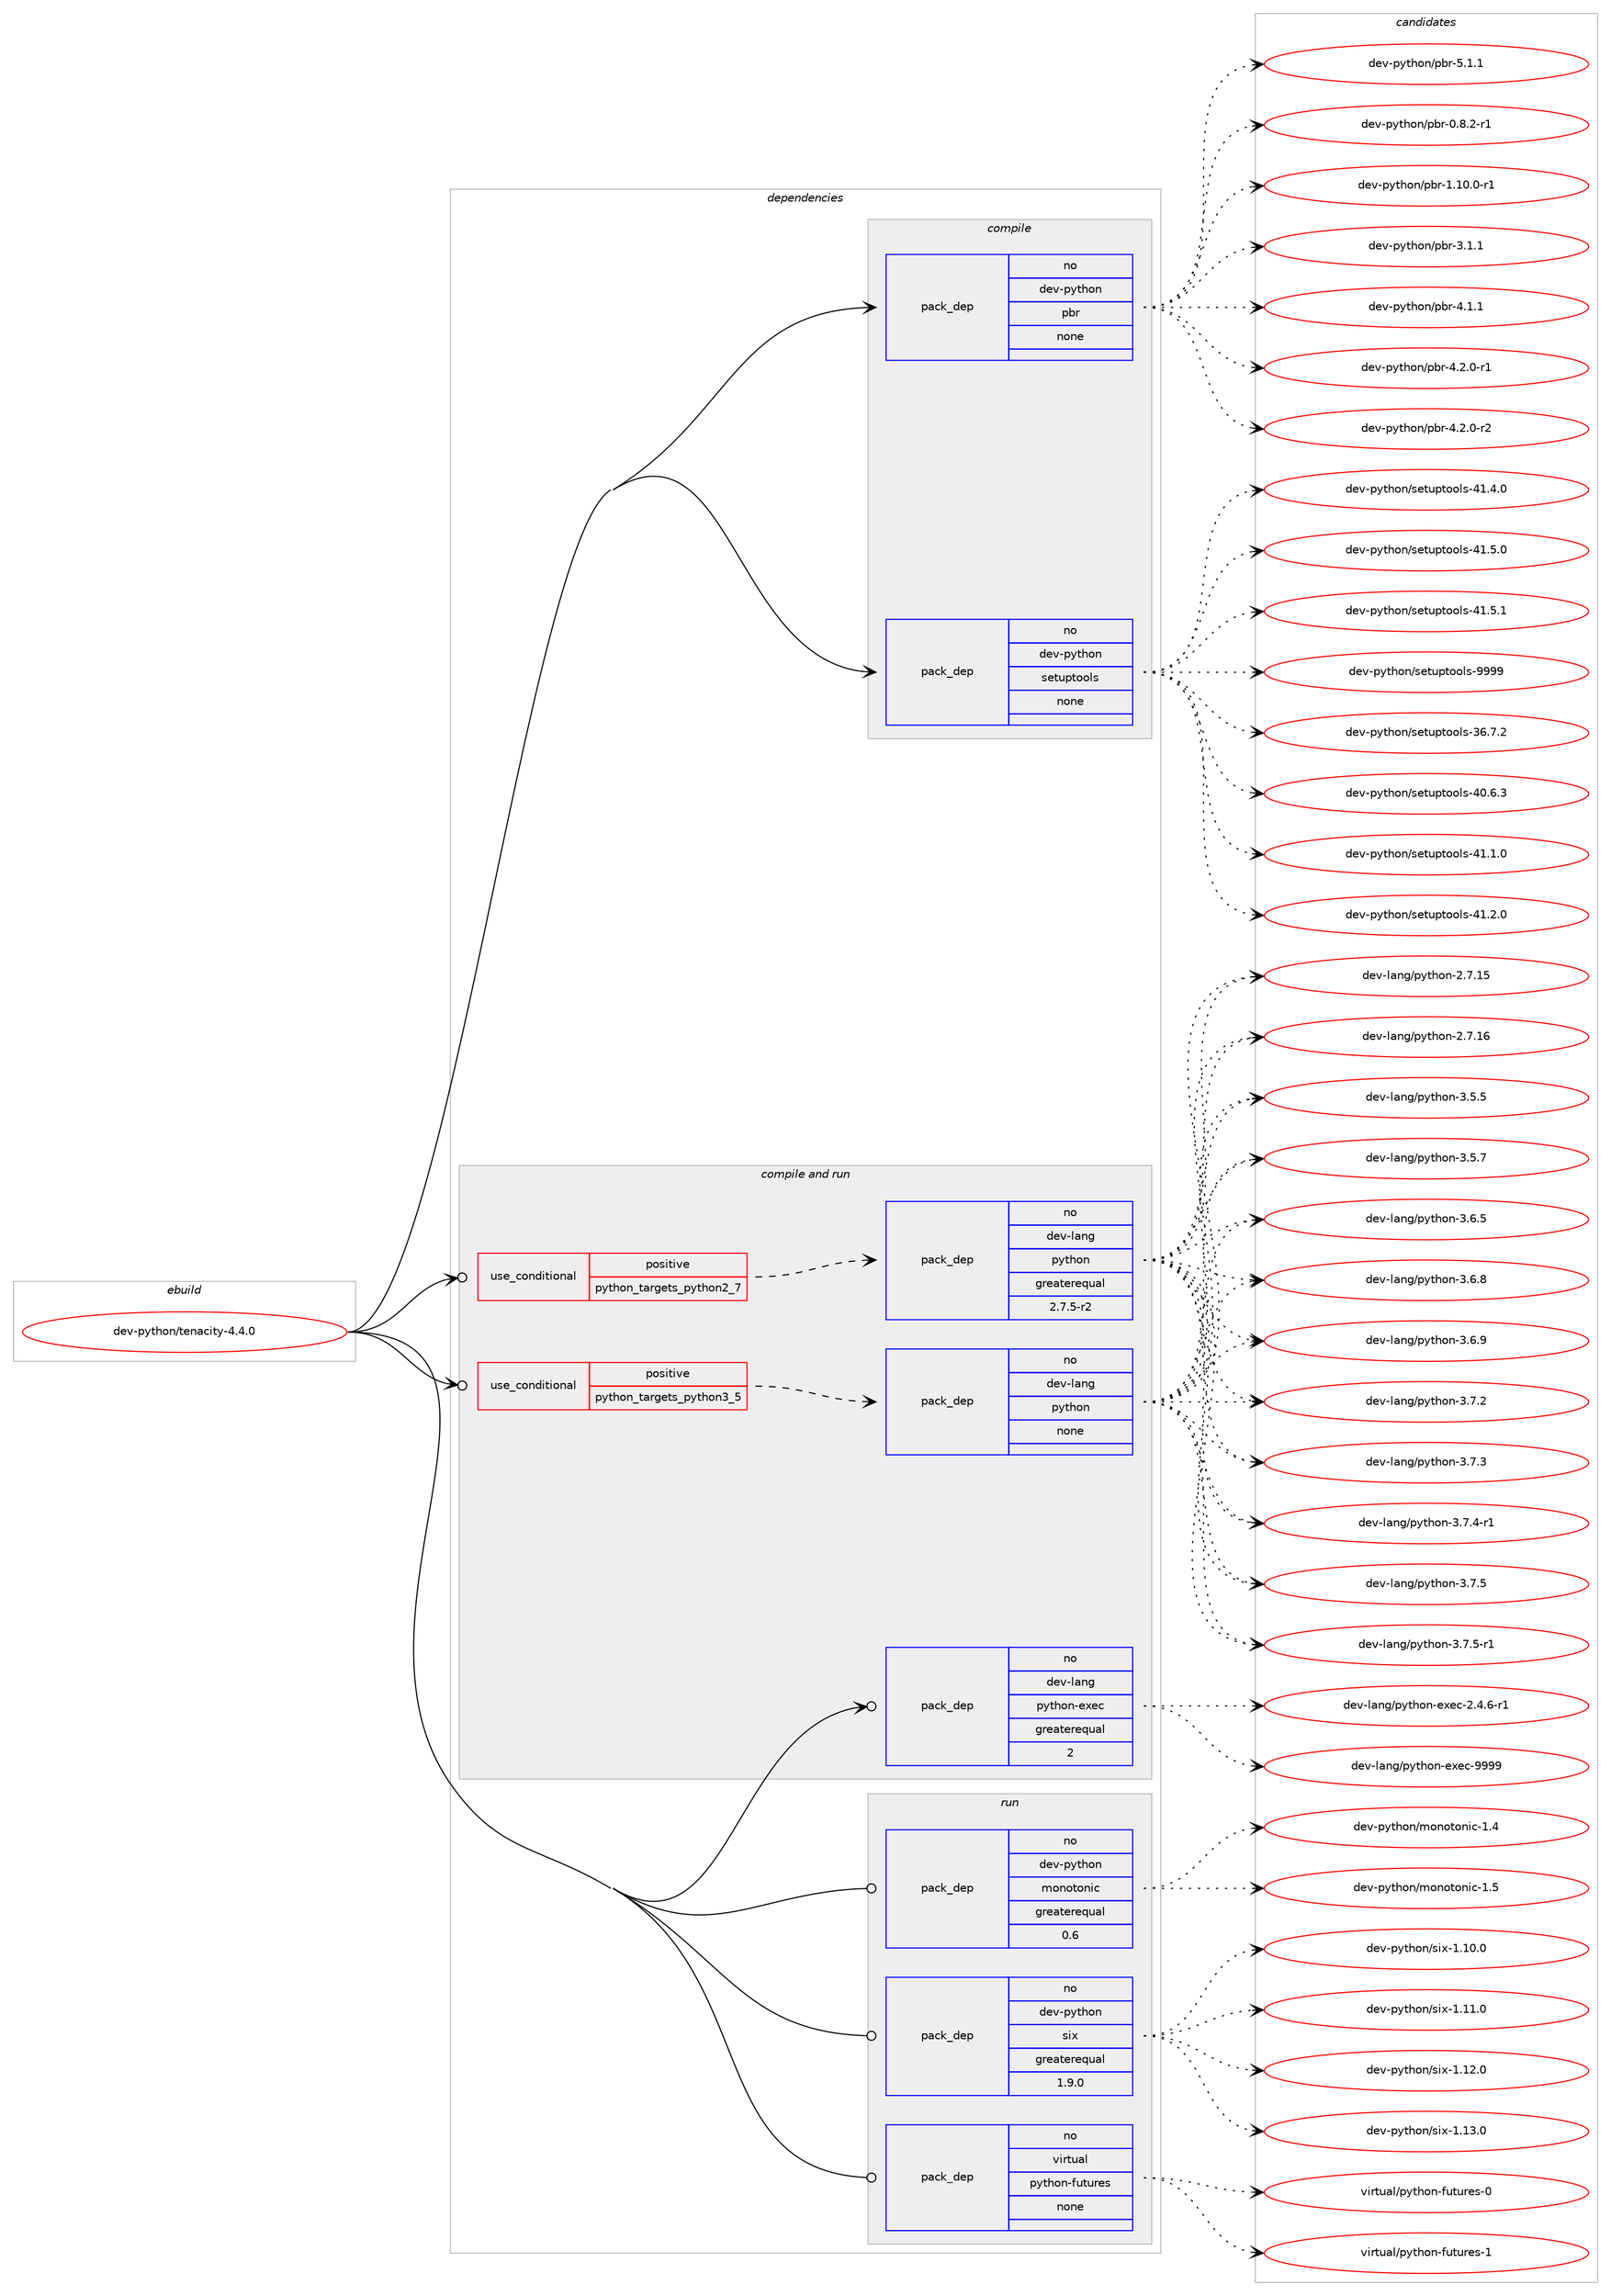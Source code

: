 digraph prolog {

# *************
# Graph options
# *************

newrank=true;
concentrate=true;
compound=true;
graph [rankdir=LR,fontname=Helvetica,fontsize=10,ranksep=1.5];#, ranksep=2.5, nodesep=0.2];
edge  [arrowhead=vee];
node  [fontname=Helvetica,fontsize=10];

# **********
# The ebuild
# **********

subgraph cluster_leftcol {
color=gray;
rank=same;
label=<<i>ebuild</i>>;
id [label="dev-python/tenacity-4.4.0", color=red, width=4, href="../dev-python/tenacity-4.4.0.svg"];
}

# ****************
# The dependencies
# ****************

subgraph cluster_midcol {
color=gray;
label=<<i>dependencies</i>>;
subgraph cluster_compile {
fillcolor="#eeeeee";
style=filled;
label=<<i>compile</i>>;
subgraph pack478118 {
dependency640331 [label=<<TABLE BORDER="0" CELLBORDER="1" CELLSPACING="0" CELLPADDING="4" WIDTH="220"><TR><TD ROWSPAN="6" CELLPADDING="30">pack_dep</TD></TR><TR><TD WIDTH="110">no</TD></TR><TR><TD>dev-python</TD></TR><TR><TD>pbr</TD></TR><TR><TD>none</TD></TR><TR><TD></TD></TR></TABLE>>, shape=none, color=blue];
}
id:e -> dependency640331:w [weight=20,style="solid",arrowhead="vee"];
subgraph pack478119 {
dependency640332 [label=<<TABLE BORDER="0" CELLBORDER="1" CELLSPACING="0" CELLPADDING="4" WIDTH="220"><TR><TD ROWSPAN="6" CELLPADDING="30">pack_dep</TD></TR><TR><TD WIDTH="110">no</TD></TR><TR><TD>dev-python</TD></TR><TR><TD>setuptools</TD></TR><TR><TD>none</TD></TR><TR><TD></TD></TR></TABLE>>, shape=none, color=blue];
}
id:e -> dependency640332:w [weight=20,style="solid",arrowhead="vee"];
}
subgraph cluster_compileandrun {
fillcolor="#eeeeee";
style=filled;
label=<<i>compile and run</i>>;
subgraph cond150331 {
dependency640333 [label=<<TABLE BORDER="0" CELLBORDER="1" CELLSPACING="0" CELLPADDING="4"><TR><TD ROWSPAN="3" CELLPADDING="10">use_conditional</TD></TR><TR><TD>positive</TD></TR><TR><TD>python_targets_python2_7</TD></TR></TABLE>>, shape=none, color=red];
subgraph pack478120 {
dependency640334 [label=<<TABLE BORDER="0" CELLBORDER="1" CELLSPACING="0" CELLPADDING="4" WIDTH="220"><TR><TD ROWSPAN="6" CELLPADDING="30">pack_dep</TD></TR><TR><TD WIDTH="110">no</TD></TR><TR><TD>dev-lang</TD></TR><TR><TD>python</TD></TR><TR><TD>greaterequal</TD></TR><TR><TD>2.7.5-r2</TD></TR></TABLE>>, shape=none, color=blue];
}
dependency640333:e -> dependency640334:w [weight=20,style="dashed",arrowhead="vee"];
}
id:e -> dependency640333:w [weight=20,style="solid",arrowhead="odotvee"];
subgraph cond150332 {
dependency640335 [label=<<TABLE BORDER="0" CELLBORDER="1" CELLSPACING="0" CELLPADDING="4"><TR><TD ROWSPAN="3" CELLPADDING="10">use_conditional</TD></TR><TR><TD>positive</TD></TR><TR><TD>python_targets_python3_5</TD></TR></TABLE>>, shape=none, color=red];
subgraph pack478121 {
dependency640336 [label=<<TABLE BORDER="0" CELLBORDER="1" CELLSPACING="0" CELLPADDING="4" WIDTH="220"><TR><TD ROWSPAN="6" CELLPADDING="30">pack_dep</TD></TR><TR><TD WIDTH="110">no</TD></TR><TR><TD>dev-lang</TD></TR><TR><TD>python</TD></TR><TR><TD>none</TD></TR><TR><TD></TD></TR></TABLE>>, shape=none, color=blue];
}
dependency640335:e -> dependency640336:w [weight=20,style="dashed",arrowhead="vee"];
}
id:e -> dependency640335:w [weight=20,style="solid",arrowhead="odotvee"];
subgraph pack478122 {
dependency640337 [label=<<TABLE BORDER="0" CELLBORDER="1" CELLSPACING="0" CELLPADDING="4" WIDTH="220"><TR><TD ROWSPAN="6" CELLPADDING="30">pack_dep</TD></TR><TR><TD WIDTH="110">no</TD></TR><TR><TD>dev-lang</TD></TR><TR><TD>python-exec</TD></TR><TR><TD>greaterequal</TD></TR><TR><TD>2</TD></TR></TABLE>>, shape=none, color=blue];
}
id:e -> dependency640337:w [weight=20,style="solid",arrowhead="odotvee"];
}
subgraph cluster_run {
fillcolor="#eeeeee";
style=filled;
label=<<i>run</i>>;
subgraph pack478123 {
dependency640338 [label=<<TABLE BORDER="0" CELLBORDER="1" CELLSPACING="0" CELLPADDING="4" WIDTH="220"><TR><TD ROWSPAN="6" CELLPADDING="30">pack_dep</TD></TR><TR><TD WIDTH="110">no</TD></TR><TR><TD>dev-python</TD></TR><TR><TD>monotonic</TD></TR><TR><TD>greaterequal</TD></TR><TR><TD>0.6</TD></TR></TABLE>>, shape=none, color=blue];
}
id:e -> dependency640338:w [weight=20,style="solid",arrowhead="odot"];
subgraph pack478124 {
dependency640339 [label=<<TABLE BORDER="0" CELLBORDER="1" CELLSPACING="0" CELLPADDING="4" WIDTH="220"><TR><TD ROWSPAN="6" CELLPADDING="30">pack_dep</TD></TR><TR><TD WIDTH="110">no</TD></TR><TR><TD>dev-python</TD></TR><TR><TD>six</TD></TR><TR><TD>greaterequal</TD></TR><TR><TD>1.9.0</TD></TR></TABLE>>, shape=none, color=blue];
}
id:e -> dependency640339:w [weight=20,style="solid",arrowhead="odot"];
subgraph pack478125 {
dependency640340 [label=<<TABLE BORDER="0" CELLBORDER="1" CELLSPACING="0" CELLPADDING="4" WIDTH="220"><TR><TD ROWSPAN="6" CELLPADDING="30">pack_dep</TD></TR><TR><TD WIDTH="110">no</TD></TR><TR><TD>virtual</TD></TR><TR><TD>python-futures</TD></TR><TR><TD>none</TD></TR><TR><TD></TD></TR></TABLE>>, shape=none, color=blue];
}
id:e -> dependency640340:w [weight=20,style="solid",arrowhead="odot"];
}
}

# **************
# The candidates
# **************

subgraph cluster_choices {
rank=same;
color=gray;
label=<<i>candidates</i>>;

subgraph choice478118 {
color=black;
nodesep=1;
choice1001011184511212111610411111047112981144548465646504511449 [label="dev-python/pbr-0.8.2-r1", color=red, width=4,href="../dev-python/pbr-0.8.2-r1.svg"];
choice100101118451121211161041111104711298114454946494846484511449 [label="dev-python/pbr-1.10.0-r1", color=red, width=4,href="../dev-python/pbr-1.10.0-r1.svg"];
choice100101118451121211161041111104711298114455146494649 [label="dev-python/pbr-3.1.1", color=red, width=4,href="../dev-python/pbr-3.1.1.svg"];
choice100101118451121211161041111104711298114455246494649 [label="dev-python/pbr-4.1.1", color=red, width=4,href="../dev-python/pbr-4.1.1.svg"];
choice1001011184511212111610411111047112981144552465046484511449 [label="dev-python/pbr-4.2.0-r1", color=red, width=4,href="../dev-python/pbr-4.2.0-r1.svg"];
choice1001011184511212111610411111047112981144552465046484511450 [label="dev-python/pbr-4.2.0-r2", color=red, width=4,href="../dev-python/pbr-4.2.0-r2.svg"];
choice100101118451121211161041111104711298114455346494649 [label="dev-python/pbr-5.1.1", color=red, width=4,href="../dev-python/pbr-5.1.1.svg"];
dependency640331:e -> choice1001011184511212111610411111047112981144548465646504511449:w [style=dotted,weight="100"];
dependency640331:e -> choice100101118451121211161041111104711298114454946494846484511449:w [style=dotted,weight="100"];
dependency640331:e -> choice100101118451121211161041111104711298114455146494649:w [style=dotted,weight="100"];
dependency640331:e -> choice100101118451121211161041111104711298114455246494649:w [style=dotted,weight="100"];
dependency640331:e -> choice1001011184511212111610411111047112981144552465046484511449:w [style=dotted,weight="100"];
dependency640331:e -> choice1001011184511212111610411111047112981144552465046484511450:w [style=dotted,weight="100"];
dependency640331:e -> choice100101118451121211161041111104711298114455346494649:w [style=dotted,weight="100"];
}
subgraph choice478119 {
color=black;
nodesep=1;
choice100101118451121211161041111104711510111611711211611111110811545515446554650 [label="dev-python/setuptools-36.7.2", color=red, width=4,href="../dev-python/setuptools-36.7.2.svg"];
choice100101118451121211161041111104711510111611711211611111110811545524846544651 [label="dev-python/setuptools-40.6.3", color=red, width=4,href="../dev-python/setuptools-40.6.3.svg"];
choice100101118451121211161041111104711510111611711211611111110811545524946494648 [label="dev-python/setuptools-41.1.0", color=red, width=4,href="../dev-python/setuptools-41.1.0.svg"];
choice100101118451121211161041111104711510111611711211611111110811545524946504648 [label="dev-python/setuptools-41.2.0", color=red, width=4,href="../dev-python/setuptools-41.2.0.svg"];
choice100101118451121211161041111104711510111611711211611111110811545524946524648 [label="dev-python/setuptools-41.4.0", color=red, width=4,href="../dev-python/setuptools-41.4.0.svg"];
choice100101118451121211161041111104711510111611711211611111110811545524946534648 [label="dev-python/setuptools-41.5.0", color=red, width=4,href="../dev-python/setuptools-41.5.0.svg"];
choice100101118451121211161041111104711510111611711211611111110811545524946534649 [label="dev-python/setuptools-41.5.1", color=red, width=4,href="../dev-python/setuptools-41.5.1.svg"];
choice10010111845112121116104111110471151011161171121161111111081154557575757 [label="dev-python/setuptools-9999", color=red, width=4,href="../dev-python/setuptools-9999.svg"];
dependency640332:e -> choice100101118451121211161041111104711510111611711211611111110811545515446554650:w [style=dotted,weight="100"];
dependency640332:e -> choice100101118451121211161041111104711510111611711211611111110811545524846544651:w [style=dotted,weight="100"];
dependency640332:e -> choice100101118451121211161041111104711510111611711211611111110811545524946494648:w [style=dotted,weight="100"];
dependency640332:e -> choice100101118451121211161041111104711510111611711211611111110811545524946504648:w [style=dotted,weight="100"];
dependency640332:e -> choice100101118451121211161041111104711510111611711211611111110811545524946524648:w [style=dotted,weight="100"];
dependency640332:e -> choice100101118451121211161041111104711510111611711211611111110811545524946534648:w [style=dotted,weight="100"];
dependency640332:e -> choice100101118451121211161041111104711510111611711211611111110811545524946534649:w [style=dotted,weight="100"];
dependency640332:e -> choice10010111845112121116104111110471151011161171121161111111081154557575757:w [style=dotted,weight="100"];
}
subgraph choice478120 {
color=black;
nodesep=1;
choice10010111845108971101034711212111610411111045504655464953 [label="dev-lang/python-2.7.15", color=red, width=4,href="../dev-lang/python-2.7.15.svg"];
choice10010111845108971101034711212111610411111045504655464954 [label="dev-lang/python-2.7.16", color=red, width=4,href="../dev-lang/python-2.7.16.svg"];
choice100101118451089711010347112121116104111110455146534653 [label="dev-lang/python-3.5.5", color=red, width=4,href="../dev-lang/python-3.5.5.svg"];
choice100101118451089711010347112121116104111110455146534655 [label="dev-lang/python-3.5.7", color=red, width=4,href="../dev-lang/python-3.5.7.svg"];
choice100101118451089711010347112121116104111110455146544653 [label="dev-lang/python-3.6.5", color=red, width=4,href="../dev-lang/python-3.6.5.svg"];
choice100101118451089711010347112121116104111110455146544656 [label="dev-lang/python-3.6.8", color=red, width=4,href="../dev-lang/python-3.6.8.svg"];
choice100101118451089711010347112121116104111110455146544657 [label="dev-lang/python-3.6.9", color=red, width=4,href="../dev-lang/python-3.6.9.svg"];
choice100101118451089711010347112121116104111110455146554650 [label="dev-lang/python-3.7.2", color=red, width=4,href="../dev-lang/python-3.7.2.svg"];
choice100101118451089711010347112121116104111110455146554651 [label="dev-lang/python-3.7.3", color=red, width=4,href="../dev-lang/python-3.7.3.svg"];
choice1001011184510897110103471121211161041111104551465546524511449 [label="dev-lang/python-3.7.4-r1", color=red, width=4,href="../dev-lang/python-3.7.4-r1.svg"];
choice100101118451089711010347112121116104111110455146554653 [label="dev-lang/python-3.7.5", color=red, width=4,href="../dev-lang/python-3.7.5.svg"];
choice1001011184510897110103471121211161041111104551465546534511449 [label="dev-lang/python-3.7.5-r1", color=red, width=4,href="../dev-lang/python-3.7.5-r1.svg"];
dependency640334:e -> choice10010111845108971101034711212111610411111045504655464953:w [style=dotted,weight="100"];
dependency640334:e -> choice10010111845108971101034711212111610411111045504655464954:w [style=dotted,weight="100"];
dependency640334:e -> choice100101118451089711010347112121116104111110455146534653:w [style=dotted,weight="100"];
dependency640334:e -> choice100101118451089711010347112121116104111110455146534655:w [style=dotted,weight="100"];
dependency640334:e -> choice100101118451089711010347112121116104111110455146544653:w [style=dotted,weight="100"];
dependency640334:e -> choice100101118451089711010347112121116104111110455146544656:w [style=dotted,weight="100"];
dependency640334:e -> choice100101118451089711010347112121116104111110455146544657:w [style=dotted,weight="100"];
dependency640334:e -> choice100101118451089711010347112121116104111110455146554650:w [style=dotted,weight="100"];
dependency640334:e -> choice100101118451089711010347112121116104111110455146554651:w [style=dotted,weight="100"];
dependency640334:e -> choice1001011184510897110103471121211161041111104551465546524511449:w [style=dotted,weight="100"];
dependency640334:e -> choice100101118451089711010347112121116104111110455146554653:w [style=dotted,weight="100"];
dependency640334:e -> choice1001011184510897110103471121211161041111104551465546534511449:w [style=dotted,weight="100"];
}
subgraph choice478121 {
color=black;
nodesep=1;
choice10010111845108971101034711212111610411111045504655464953 [label="dev-lang/python-2.7.15", color=red, width=4,href="../dev-lang/python-2.7.15.svg"];
choice10010111845108971101034711212111610411111045504655464954 [label="dev-lang/python-2.7.16", color=red, width=4,href="../dev-lang/python-2.7.16.svg"];
choice100101118451089711010347112121116104111110455146534653 [label="dev-lang/python-3.5.5", color=red, width=4,href="../dev-lang/python-3.5.5.svg"];
choice100101118451089711010347112121116104111110455146534655 [label="dev-lang/python-3.5.7", color=red, width=4,href="../dev-lang/python-3.5.7.svg"];
choice100101118451089711010347112121116104111110455146544653 [label="dev-lang/python-3.6.5", color=red, width=4,href="../dev-lang/python-3.6.5.svg"];
choice100101118451089711010347112121116104111110455146544656 [label="dev-lang/python-3.6.8", color=red, width=4,href="../dev-lang/python-3.6.8.svg"];
choice100101118451089711010347112121116104111110455146544657 [label="dev-lang/python-3.6.9", color=red, width=4,href="../dev-lang/python-3.6.9.svg"];
choice100101118451089711010347112121116104111110455146554650 [label="dev-lang/python-3.7.2", color=red, width=4,href="../dev-lang/python-3.7.2.svg"];
choice100101118451089711010347112121116104111110455146554651 [label="dev-lang/python-3.7.3", color=red, width=4,href="../dev-lang/python-3.7.3.svg"];
choice1001011184510897110103471121211161041111104551465546524511449 [label="dev-lang/python-3.7.4-r1", color=red, width=4,href="../dev-lang/python-3.7.4-r1.svg"];
choice100101118451089711010347112121116104111110455146554653 [label="dev-lang/python-3.7.5", color=red, width=4,href="../dev-lang/python-3.7.5.svg"];
choice1001011184510897110103471121211161041111104551465546534511449 [label="dev-lang/python-3.7.5-r1", color=red, width=4,href="../dev-lang/python-3.7.5-r1.svg"];
dependency640336:e -> choice10010111845108971101034711212111610411111045504655464953:w [style=dotted,weight="100"];
dependency640336:e -> choice10010111845108971101034711212111610411111045504655464954:w [style=dotted,weight="100"];
dependency640336:e -> choice100101118451089711010347112121116104111110455146534653:w [style=dotted,weight="100"];
dependency640336:e -> choice100101118451089711010347112121116104111110455146534655:w [style=dotted,weight="100"];
dependency640336:e -> choice100101118451089711010347112121116104111110455146544653:w [style=dotted,weight="100"];
dependency640336:e -> choice100101118451089711010347112121116104111110455146544656:w [style=dotted,weight="100"];
dependency640336:e -> choice100101118451089711010347112121116104111110455146544657:w [style=dotted,weight="100"];
dependency640336:e -> choice100101118451089711010347112121116104111110455146554650:w [style=dotted,weight="100"];
dependency640336:e -> choice100101118451089711010347112121116104111110455146554651:w [style=dotted,weight="100"];
dependency640336:e -> choice1001011184510897110103471121211161041111104551465546524511449:w [style=dotted,weight="100"];
dependency640336:e -> choice100101118451089711010347112121116104111110455146554653:w [style=dotted,weight="100"];
dependency640336:e -> choice1001011184510897110103471121211161041111104551465546534511449:w [style=dotted,weight="100"];
}
subgraph choice478122 {
color=black;
nodesep=1;
choice10010111845108971101034711212111610411111045101120101994550465246544511449 [label="dev-lang/python-exec-2.4.6-r1", color=red, width=4,href="../dev-lang/python-exec-2.4.6-r1.svg"];
choice10010111845108971101034711212111610411111045101120101994557575757 [label="dev-lang/python-exec-9999", color=red, width=4,href="../dev-lang/python-exec-9999.svg"];
dependency640337:e -> choice10010111845108971101034711212111610411111045101120101994550465246544511449:w [style=dotted,weight="100"];
dependency640337:e -> choice10010111845108971101034711212111610411111045101120101994557575757:w [style=dotted,weight="100"];
}
subgraph choice478123 {
color=black;
nodesep=1;
choice10010111845112121116104111110471091111101111161111101059945494652 [label="dev-python/monotonic-1.4", color=red, width=4,href="../dev-python/monotonic-1.4.svg"];
choice10010111845112121116104111110471091111101111161111101059945494653 [label="dev-python/monotonic-1.5", color=red, width=4,href="../dev-python/monotonic-1.5.svg"];
dependency640338:e -> choice10010111845112121116104111110471091111101111161111101059945494652:w [style=dotted,weight="100"];
dependency640338:e -> choice10010111845112121116104111110471091111101111161111101059945494653:w [style=dotted,weight="100"];
}
subgraph choice478124 {
color=black;
nodesep=1;
choice100101118451121211161041111104711510512045494649484648 [label="dev-python/six-1.10.0", color=red, width=4,href="../dev-python/six-1.10.0.svg"];
choice100101118451121211161041111104711510512045494649494648 [label="dev-python/six-1.11.0", color=red, width=4,href="../dev-python/six-1.11.0.svg"];
choice100101118451121211161041111104711510512045494649504648 [label="dev-python/six-1.12.0", color=red, width=4,href="../dev-python/six-1.12.0.svg"];
choice100101118451121211161041111104711510512045494649514648 [label="dev-python/six-1.13.0", color=red, width=4,href="../dev-python/six-1.13.0.svg"];
dependency640339:e -> choice100101118451121211161041111104711510512045494649484648:w [style=dotted,weight="100"];
dependency640339:e -> choice100101118451121211161041111104711510512045494649494648:w [style=dotted,weight="100"];
dependency640339:e -> choice100101118451121211161041111104711510512045494649504648:w [style=dotted,weight="100"];
dependency640339:e -> choice100101118451121211161041111104711510512045494649514648:w [style=dotted,weight="100"];
}
subgraph choice478125 {
color=black;
nodesep=1;
choice1181051141161179710847112121116104111110451021171161171141011154548 [label="virtual/python-futures-0", color=red, width=4,href="../virtual/python-futures-0.svg"];
choice1181051141161179710847112121116104111110451021171161171141011154549 [label="virtual/python-futures-1", color=red, width=4,href="../virtual/python-futures-1.svg"];
dependency640340:e -> choice1181051141161179710847112121116104111110451021171161171141011154548:w [style=dotted,weight="100"];
dependency640340:e -> choice1181051141161179710847112121116104111110451021171161171141011154549:w [style=dotted,weight="100"];
}
}

}
